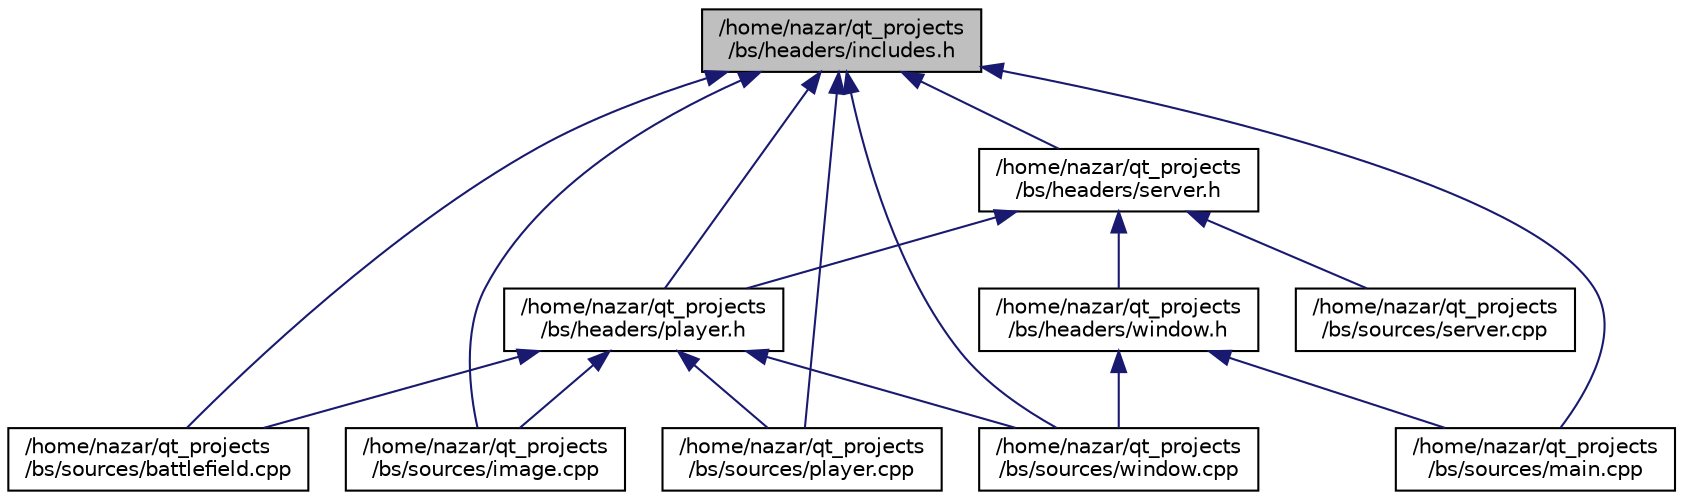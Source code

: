 digraph "/home/nazar/qt_projects/bs/headers/includes.h"
{
 // LATEX_PDF_SIZE
  edge [fontname="Helvetica",fontsize="10",labelfontname="Helvetica",labelfontsize="10"];
  node [fontname="Helvetica",fontsize="10",shape=record];
  Node1 [label="/home/nazar/qt_projects\l/bs/headers/includes.h",height=0.2,width=0.4,color="black", fillcolor="grey75", style="filled", fontcolor="black",tooltip=" "];
  Node1 -> Node2 [dir="back",color="midnightblue",fontsize="10",style="solid"];
  Node2 [label="/home/nazar/qt_projects\l/bs/headers/player.h",height=0.2,width=0.4,color="black", fillcolor="white", style="filled",URL="$headers_2player_8h.html",tooltip=" "];
  Node2 -> Node3 [dir="back",color="midnightblue",fontsize="10",style="solid"];
  Node3 [label="/home/nazar/qt_projects\l/bs/sources/battlefield.cpp",height=0.2,width=0.4,color="black", fillcolor="white", style="filled",URL="$battlefield_8cpp.html",tooltip=" "];
  Node2 -> Node4 [dir="back",color="midnightblue",fontsize="10",style="solid"];
  Node4 [label="/home/nazar/qt_projects\l/bs/sources/image.cpp",height=0.2,width=0.4,color="black", fillcolor="white", style="filled",URL="$image_8cpp.html",tooltip=" "];
  Node2 -> Node5 [dir="back",color="midnightblue",fontsize="10",style="solid"];
  Node5 [label="/home/nazar/qt_projects\l/bs/sources/player.cpp",height=0.2,width=0.4,color="black", fillcolor="white", style="filled",URL="$player_8cpp.html",tooltip=" "];
  Node2 -> Node6 [dir="back",color="midnightblue",fontsize="10",style="solid"];
  Node6 [label="/home/nazar/qt_projects\l/bs/sources/window.cpp",height=0.2,width=0.4,color="black", fillcolor="white", style="filled",URL="$window_8cpp.html",tooltip=" "];
  Node1 -> Node7 [dir="back",color="midnightblue",fontsize="10",style="solid"];
  Node7 [label="/home/nazar/qt_projects\l/bs/headers/server.h",height=0.2,width=0.4,color="black", fillcolor="white", style="filled",URL="$headers_2server_8h.html",tooltip=" "];
  Node7 -> Node2 [dir="back",color="midnightblue",fontsize="10",style="solid"];
  Node7 -> Node8 [dir="back",color="midnightblue",fontsize="10",style="solid"];
  Node8 [label="/home/nazar/qt_projects\l/bs/headers/window.h",height=0.2,width=0.4,color="black", fillcolor="white", style="filled",URL="$window_8h.html",tooltip=" "];
  Node8 -> Node9 [dir="back",color="midnightblue",fontsize="10",style="solid"];
  Node9 [label="/home/nazar/qt_projects\l/bs/sources/main.cpp",height=0.2,width=0.4,color="black", fillcolor="white", style="filled",URL="$main_8cpp.html",tooltip=" "];
  Node8 -> Node6 [dir="back",color="midnightblue",fontsize="10",style="solid"];
  Node7 -> Node10 [dir="back",color="midnightblue",fontsize="10",style="solid"];
  Node10 [label="/home/nazar/qt_projects\l/bs/sources/server.cpp",height=0.2,width=0.4,color="black", fillcolor="white", style="filled",URL="$server_8cpp.html",tooltip=" "];
  Node1 -> Node3 [dir="back",color="midnightblue",fontsize="10",style="solid"];
  Node1 -> Node4 [dir="back",color="midnightblue",fontsize="10",style="solid"];
  Node1 -> Node9 [dir="back",color="midnightblue",fontsize="10",style="solid"];
  Node1 -> Node5 [dir="back",color="midnightblue",fontsize="10",style="solid"];
  Node1 -> Node6 [dir="back",color="midnightblue",fontsize="10",style="solid"];
}
